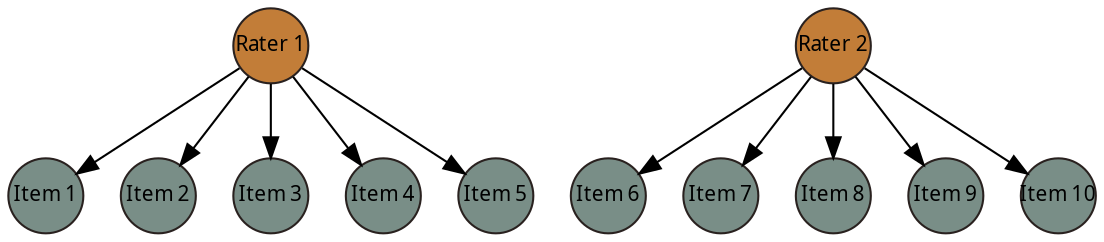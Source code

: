 digraph dot {
      overlap = "false";
      node [shape = circle, color = "#29211F", style = "filled", fontsize = 10, fixedsize = "true", fontname = "Futura"];
      r1 [fillcolor = "#C27D38", label="Rater 1"];
      r2 [fillcolor = "#C27D38", label="Rater 2"];
      r1 -> {i1 i2 i3 i4 i5 }
      r2 -> {i6 i7 i8 i9 i10}
      i1 [fillcolor = "#798E87",label="Item 1"];
      i2 [fillcolor = "#798E87",label="Item 2"];
      i3 [fillcolor = "#798E87",label="Item 3"];
      i4 [fillcolor = "#798E87",label="Item 4"];
      i5 [fillcolor = "#798E87",label="Item 5"];
      i6 [fillcolor = "#798E87",label="Item 6"];
      i7 [fillcolor = "#798E87",label="Item 7"];
      i8 [fillcolor = "#798E87",label="Item 8"];
      i9 [fillcolor = "#798E87",label="Item 9"];
      i10 [fillcolor = "#798E87",label="Item 10"];
      }
